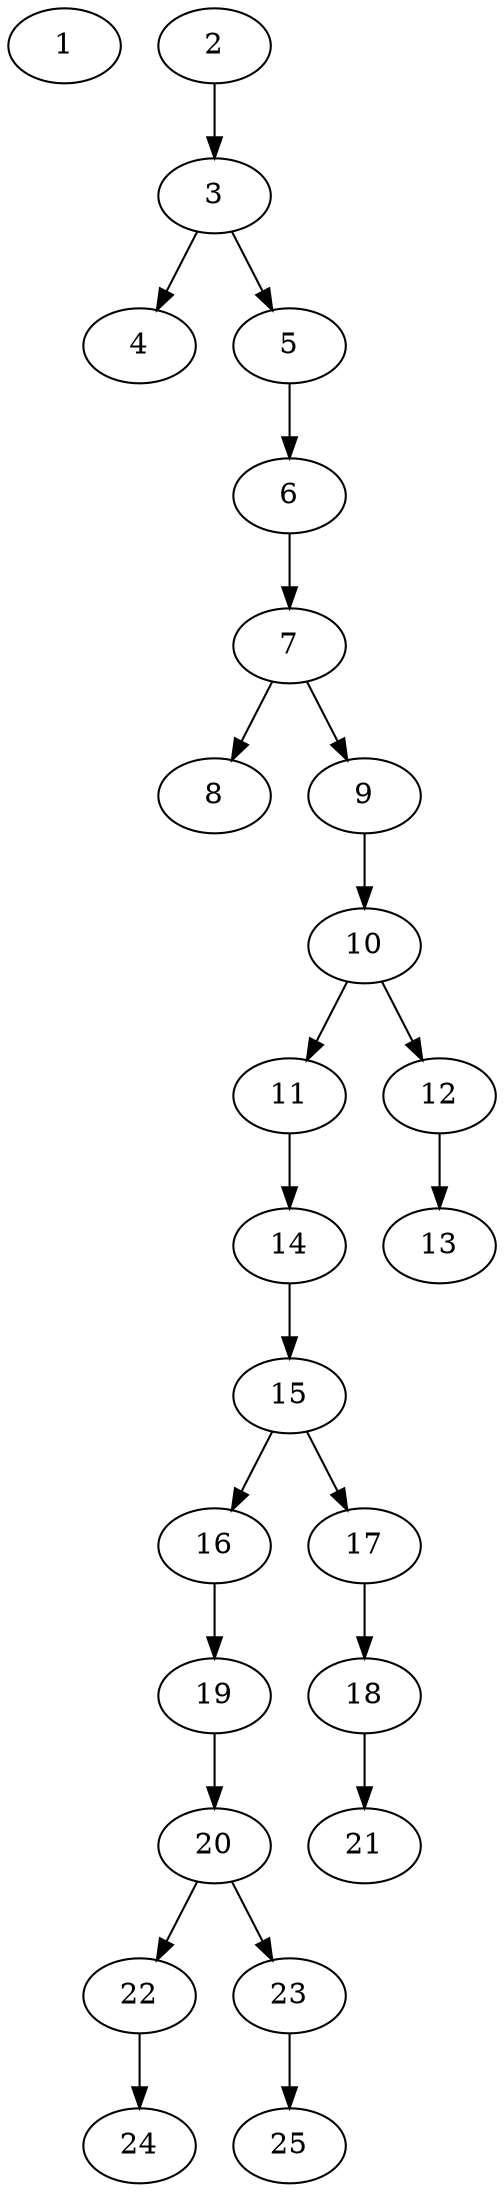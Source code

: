 // DAG automatically generated by daggen at Thu Oct  3 14:00:39 2019
// ./daggen --dot -n 25 --ccr 0.3 --fat 0.3 --regular 0.7 --density 0.5 --mindata 5242880 --maxdata 52428800 
digraph G {
  1 [size="41635840", alpha="0.14", expect_size="12490752"] 
  2 [size="73181867", alpha="0.12", expect_size="21954560"] 
  2 -> 3 [size ="21954560"]
  3 [size="32846507", alpha="0.19", expect_size="9853952"] 
  3 -> 4 [size ="9853952"]
  3 -> 5 [size ="9853952"]
  4 [size="109383680", alpha="0.01", expect_size="32815104"] 
  5 [size="149773653", alpha="0.19", expect_size="44932096"] 
  5 -> 6 [size ="44932096"]
  6 [size="86504107", alpha="0.05", expect_size="25951232"] 
  6 -> 7 [size ="25951232"]
  7 [size="33921707", alpha="0.09", expect_size="10176512"] 
  7 -> 8 [size ="10176512"]
  7 -> 9 [size ="10176512"]
  8 [size="161839787", alpha="0.09", expect_size="48551936"] 
  9 [size="102666240", alpha="0.01", expect_size="30799872"] 
  9 -> 10 [size ="30799872"]
  10 [size="73489067", alpha="0.17", expect_size="22046720"] 
  10 -> 11 [size ="22046720"]
  10 -> 12 [size ="22046720"]
  11 [size="157579947", alpha="0.05", expect_size="47273984"] 
  11 -> 14 [size ="47273984"]
  12 [size="107182080", alpha="0.06", expect_size="32154624"] 
  12 -> 13 [size ="32154624"]
  13 [size="45527040", alpha="0.15", expect_size="13658112"] 
  14 [size="36007253", alpha="0.05", expect_size="10802176"] 
  14 -> 15 [size ="10802176"]
  15 [size="47448747", alpha="0.03", expect_size="14234624"] 
  15 -> 16 [size ="14234624"]
  15 -> 17 [size ="14234624"]
  16 [size="41622187", alpha="0.19", expect_size="12486656"] 
  16 -> 19 [size ="12486656"]
  17 [size="79701333", alpha="0.02", expect_size="23910400"] 
  17 -> 18 [size ="23910400"]
  18 [size="151186773", alpha="0.05", expect_size="45356032"] 
  18 -> 21 [size ="45356032"]
  19 [size="61197653", alpha="0.16", expect_size="18359296"] 
  19 -> 20 [size ="18359296"]
  20 [size="71577600", alpha="0.00", expect_size="21473280"] 
  20 -> 22 [size ="21473280"]
  20 -> 23 [size ="21473280"]
  21 [size="49585493", alpha="0.07", expect_size="14875648"] 
  22 [size="86261760", alpha="0.02", expect_size="25878528"] 
  22 -> 24 [size ="25878528"]
  23 [size="136448000", alpha="0.18", expect_size="40934400"] 
  23 -> 25 [size ="40934400"]
  24 [size="95969280", alpha="0.06", expect_size="28790784"] 
  25 [size="138222933", alpha="0.11", expect_size="41466880"] 
}

